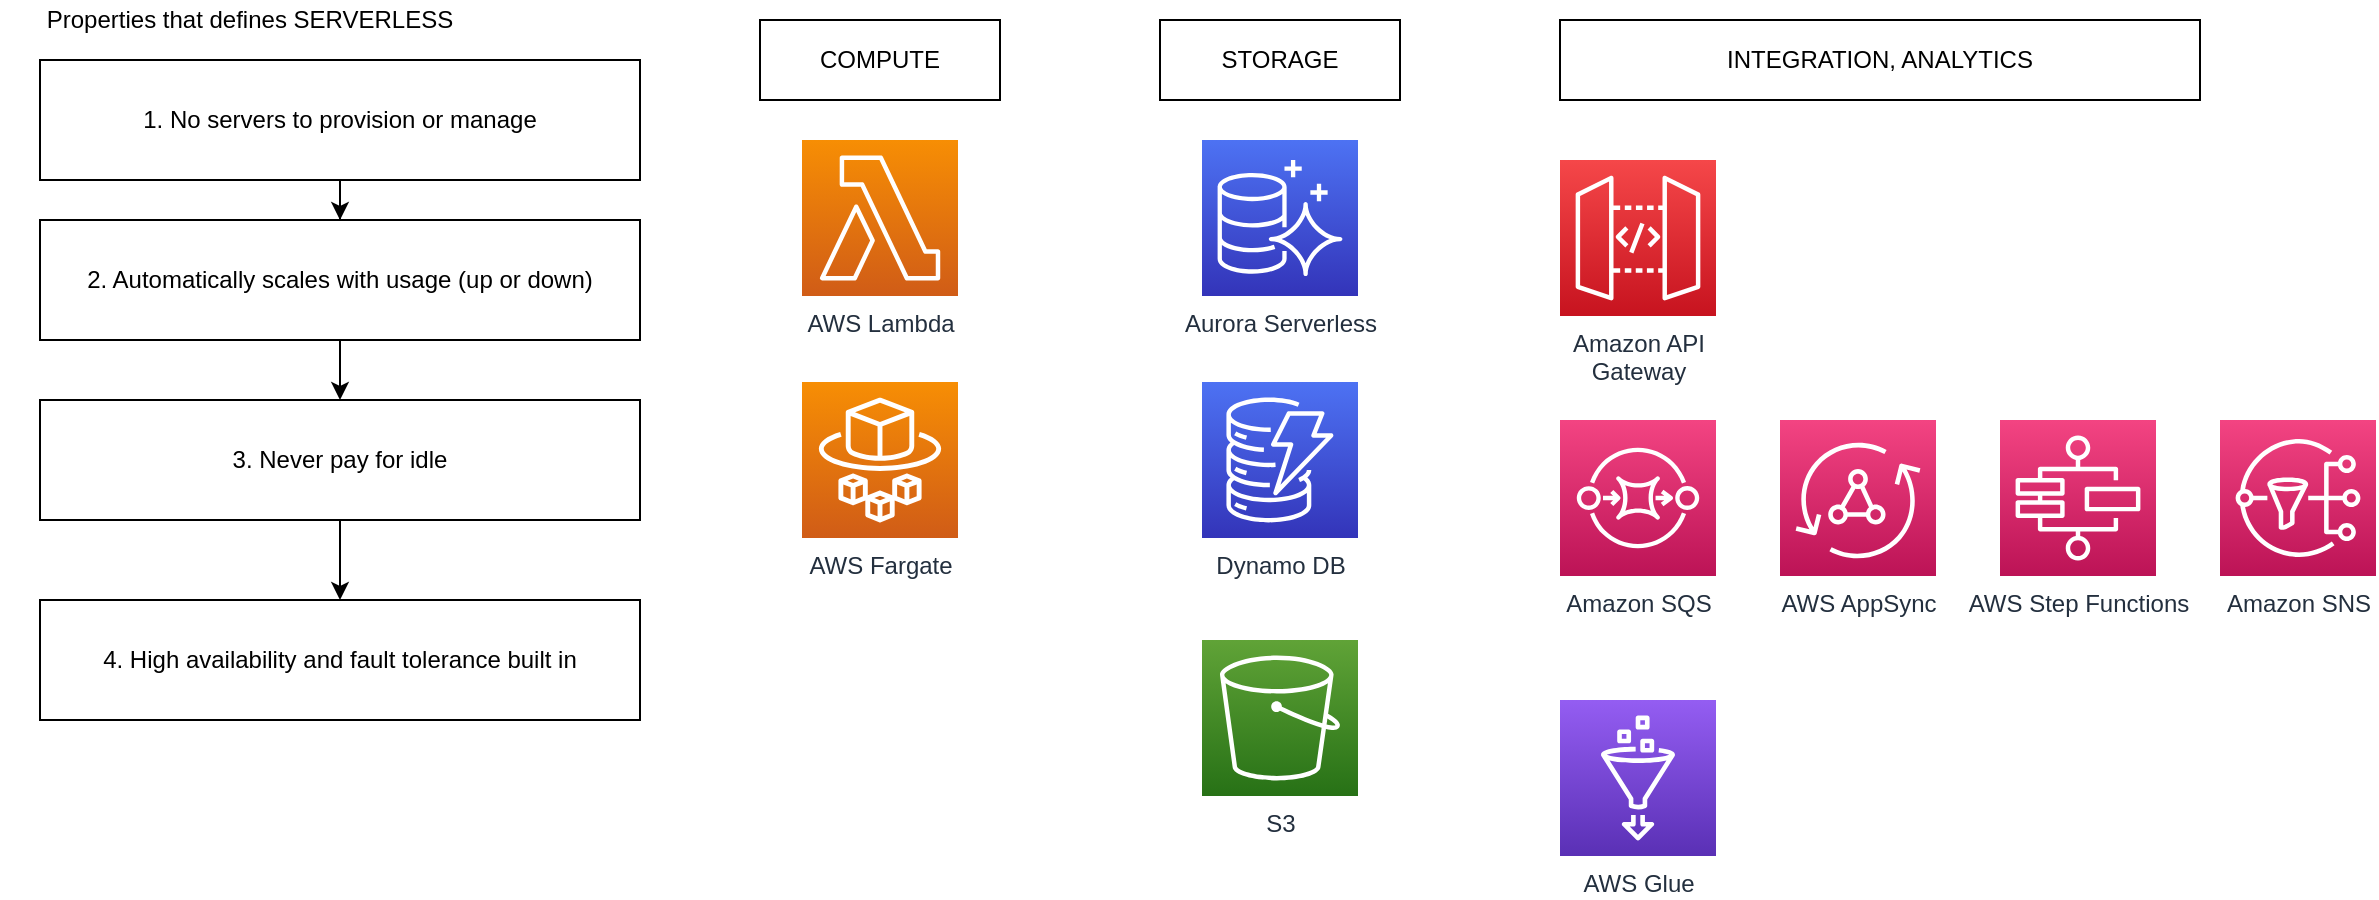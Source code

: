 <mxfile version="13.3.1" type="device" pages="2"><diagram id="LEGbA4_ktYYsgntJ8n6F" name="Page-1"><mxGraphModel dx="1092" dy="494" grid="1" gridSize="10" guides="1" tooltips="1" connect="1" arrows="1" fold="1" page="1" pageScale="1" pageWidth="1654" pageHeight="1169" math="0" shadow="0"><root><mxCell id="0"/><mxCell id="1" parent="0"/><mxCell id="sDUOi1M8wsJeZwLUlU95-1" value="Properties that defines SERVERLESS" style="text;html=1;strokeColor=none;fillColor=none;align=center;verticalAlign=middle;whiteSpace=wrap;rounded=0;" vertex="1" parent="1"><mxGeometry x="60" y="30" width="250" height="20" as="geometry"/></mxCell><mxCell id="sDUOi1M8wsJeZwLUlU95-4" value="" style="edgeStyle=orthogonalEdgeStyle;rounded=0;orthogonalLoop=1;jettySize=auto;html=1;" edge="1" parent="1" source="sDUOi1M8wsJeZwLUlU95-2" target="sDUOi1M8wsJeZwLUlU95-3"><mxGeometry relative="1" as="geometry"/></mxCell><mxCell id="sDUOi1M8wsJeZwLUlU95-2" value="1. No servers to provision or manage" style="rounded=0;whiteSpace=wrap;html=1;" vertex="1" parent="1"><mxGeometry x="80" y="60" width="300" height="60" as="geometry"/></mxCell><mxCell id="sDUOi1M8wsJeZwLUlU95-9" value="" style="edgeStyle=orthogonalEdgeStyle;rounded=0;orthogonalLoop=1;jettySize=auto;html=1;" edge="1" parent="1" source="sDUOi1M8wsJeZwLUlU95-3" target="sDUOi1M8wsJeZwLUlU95-8"><mxGeometry relative="1" as="geometry"/></mxCell><mxCell id="sDUOi1M8wsJeZwLUlU95-3" value="2. Automatically scales with usage (up or down)" style="rounded=0;whiteSpace=wrap;html=1;" vertex="1" parent="1"><mxGeometry x="80" y="140" width="300" height="60" as="geometry"/></mxCell><mxCell id="sDUOi1M8wsJeZwLUlU95-11" value="" style="edgeStyle=orthogonalEdgeStyle;rounded=0;orthogonalLoop=1;jettySize=auto;html=1;" edge="1" parent="1" source="sDUOi1M8wsJeZwLUlU95-8" target="sDUOi1M8wsJeZwLUlU95-10"><mxGeometry relative="1" as="geometry"/></mxCell><mxCell id="sDUOi1M8wsJeZwLUlU95-8" value="3. Never pay for idle" style="rounded=0;whiteSpace=wrap;html=1;" vertex="1" parent="1"><mxGeometry x="80" y="230" width="300" height="60" as="geometry"/></mxCell><mxCell id="sDUOi1M8wsJeZwLUlU95-10" value="4. High availability and fault tolerance built in" style="rounded=0;whiteSpace=wrap;html=1;" vertex="1" parent="1"><mxGeometry x="80" y="330" width="300" height="60" as="geometry"/></mxCell><mxCell id="sDUOi1M8wsJeZwLUlU95-12" value="COMPUTE" style="rounded=0;whiteSpace=wrap;html=1;" vertex="1" parent="1"><mxGeometry x="440" y="40" width="120" height="40" as="geometry"/></mxCell><mxCell id="sDUOi1M8wsJeZwLUlU95-13" value="STORAGE" style="rounded=0;whiteSpace=wrap;html=1;" vertex="1" parent="1"><mxGeometry x="640" y="40" width="120" height="40" as="geometry"/></mxCell><mxCell id="sDUOi1M8wsJeZwLUlU95-15" value="INTEGRATION, ANALYTICS" style="rounded=0;whiteSpace=wrap;html=1;" vertex="1" parent="1"><mxGeometry x="840" y="40" width="320" height="40" as="geometry"/></mxCell><mxCell id="sDUOi1M8wsJeZwLUlU95-17" value="AWS Lambda" style="outlineConnect=0;fontColor=#232F3E;gradientColor=#F78E04;gradientDirection=north;fillColor=#D05C17;strokeColor=#ffffff;dashed=0;verticalLabelPosition=bottom;verticalAlign=top;align=center;html=1;fontSize=12;fontStyle=0;aspect=fixed;shape=mxgraph.aws4.resourceIcon;resIcon=mxgraph.aws4.lambda;" vertex="1" parent="1"><mxGeometry x="461" y="100" width="78" height="78" as="geometry"/></mxCell><mxCell id="sDUOi1M8wsJeZwLUlU95-18" value="AWS Fargate" style="outlineConnect=0;fontColor=#232F3E;gradientColor=#F78E04;gradientDirection=north;fillColor=#D05C17;strokeColor=#ffffff;dashed=0;verticalLabelPosition=bottom;verticalAlign=top;align=center;html=1;fontSize=12;fontStyle=0;aspect=fixed;shape=mxgraph.aws4.resourceIcon;resIcon=mxgraph.aws4.fargate;" vertex="1" parent="1"><mxGeometry x="461" y="221" width="78" height="78" as="geometry"/></mxCell><mxCell id="sDUOi1M8wsJeZwLUlU95-19" value="Aurora Serverless" style="outlineConnect=0;fontColor=#232F3E;gradientColor=#4D72F3;gradientDirection=north;fillColor=#3334B9;strokeColor=#ffffff;dashed=0;verticalLabelPosition=bottom;verticalAlign=top;align=center;html=1;fontSize=12;fontStyle=0;aspect=fixed;shape=mxgraph.aws4.resourceIcon;resIcon=mxgraph.aws4.aurora;" vertex="1" parent="1"><mxGeometry x="661" y="100" width="78" height="78" as="geometry"/></mxCell><mxCell id="sDUOi1M8wsJeZwLUlU95-20" value="Dynamo DB" style="outlineConnect=0;fontColor=#232F3E;gradientColor=#4D72F3;gradientDirection=north;fillColor=#3334B9;strokeColor=#ffffff;dashed=0;verticalLabelPosition=bottom;verticalAlign=top;align=center;html=1;fontSize=12;fontStyle=0;aspect=fixed;shape=mxgraph.aws4.resourceIcon;resIcon=mxgraph.aws4.dynamodb;" vertex="1" parent="1"><mxGeometry x="661" y="221" width="78" height="78" as="geometry"/></mxCell><mxCell id="sDUOi1M8wsJeZwLUlU95-21" value="S3" style="outlineConnect=0;fontColor=#232F3E;gradientColor=#60A337;gradientDirection=north;fillColor=#277116;strokeColor=#ffffff;dashed=0;verticalLabelPosition=bottom;verticalAlign=top;align=center;html=1;fontSize=12;fontStyle=0;aspect=fixed;shape=mxgraph.aws4.resourceIcon;resIcon=mxgraph.aws4.s3;" vertex="1" parent="1"><mxGeometry x="661" y="350" width="78" height="78" as="geometry"/></mxCell><mxCell id="sDUOi1M8wsJeZwLUlU95-22" value="Amazon API&lt;br&gt;Gateway" style="outlineConnect=0;fontColor=#232F3E;gradientColor=#F54749;gradientDirection=north;fillColor=#C7131F;strokeColor=#ffffff;dashed=0;verticalLabelPosition=bottom;verticalAlign=top;align=center;html=1;fontSize=12;fontStyle=0;aspect=fixed;shape=mxgraph.aws4.resourceIcon;resIcon=mxgraph.aws4.api_gateway;" vertex="1" parent="1"><mxGeometry x="840" y="110" width="78" height="78" as="geometry"/></mxCell><mxCell id="sDUOi1M8wsJeZwLUlU95-24" value="Amazon SQS" style="outlineConnect=0;fontColor=#232F3E;gradientColor=#F34482;gradientDirection=north;fillColor=#BC1356;strokeColor=#ffffff;dashed=0;verticalLabelPosition=bottom;verticalAlign=top;align=center;html=1;fontSize=12;fontStyle=0;aspect=fixed;shape=mxgraph.aws4.resourceIcon;resIcon=mxgraph.aws4.sqs;" vertex="1" parent="1"><mxGeometry x="840" y="240" width="78" height="78" as="geometry"/></mxCell><mxCell id="sDUOi1M8wsJeZwLUlU95-25" value="AWS AppSync" style="outlineConnect=0;fontColor=#232F3E;gradientColor=#F34482;gradientDirection=north;fillColor=#BC1356;strokeColor=#ffffff;dashed=0;verticalLabelPosition=bottom;verticalAlign=top;align=center;html=1;fontSize=12;fontStyle=0;aspect=fixed;shape=mxgraph.aws4.resourceIcon;resIcon=mxgraph.aws4.appsync;" vertex="1" parent="1"><mxGeometry x="950" y="240" width="78" height="78" as="geometry"/></mxCell><mxCell id="sDUOi1M8wsJeZwLUlU95-26" value="AWS Step Functions" style="outlineConnect=0;fontColor=#232F3E;gradientColor=#F34482;gradientDirection=north;fillColor=#BC1356;strokeColor=#ffffff;dashed=0;verticalLabelPosition=bottom;verticalAlign=top;align=center;html=1;fontSize=12;fontStyle=0;aspect=fixed;shape=mxgraph.aws4.resourceIcon;resIcon=mxgraph.aws4.step_functions;" vertex="1" parent="1"><mxGeometry x="1060" y="240" width="78" height="78" as="geometry"/></mxCell><mxCell id="sDUOi1M8wsJeZwLUlU95-27" value="Amazon SNS" style="outlineConnect=0;fontColor=#232F3E;gradientColor=#F34482;gradientDirection=north;fillColor=#BC1356;strokeColor=#ffffff;dashed=0;verticalLabelPosition=bottom;verticalAlign=top;align=center;html=1;fontSize=12;fontStyle=0;aspect=fixed;shape=mxgraph.aws4.resourceIcon;resIcon=mxgraph.aws4.sns;" vertex="1" parent="1"><mxGeometry x="1170" y="240" width="78" height="78" as="geometry"/></mxCell><mxCell id="sDUOi1M8wsJeZwLUlU95-28" value="AWS Glue" style="outlineConnect=0;fontColor=#232F3E;gradientColor=#945DF2;gradientDirection=north;fillColor=#5A30B5;strokeColor=#ffffff;dashed=0;verticalLabelPosition=bottom;verticalAlign=top;align=center;html=1;fontSize=12;fontStyle=0;aspect=fixed;shape=mxgraph.aws4.resourceIcon;resIcon=mxgraph.aws4.glue;" vertex="1" parent="1"><mxGeometry x="840" y="380" width="78" height="78" as="geometry"/></mxCell></root></mxGraphModel></diagram><diagram id="gCg-qhv-g7Q_F6xhjA32" name="Lambda"><mxGraphModel dx="852" dy="494" grid="1" gridSize="10" guides="1" tooltips="1" connect="1" arrows="1" fold="1" page="1" pageScale="1" pageWidth="1654" pageHeight="1169" math="0" shadow="0"><root><mxCell id="coRfgm9ue8_FqI-KvcSC-0"/><mxCell id="coRfgm9ue8_FqI-KvcSC-1" parent="coRfgm9ue8_FqI-KvcSC-0"/><mxCell id="coRfgm9ue8_FqI-KvcSC-2" value="" style="outlineConnect=0;fontColor=#232F3E;gradientColor=#F78E04;gradientDirection=north;fillColor=#D05C17;strokeColor=#ffffff;dashed=0;verticalLabelPosition=bottom;verticalAlign=top;align=center;html=1;fontSize=12;fontStyle=0;aspect=fixed;shape=mxgraph.aws4.resourceIcon;resIcon=mxgraph.aws4.lambda;" vertex="1" parent="coRfgm9ue8_FqI-KvcSC-1"><mxGeometry x="60" y="150" width="78" height="78" as="geometry"/></mxCell><mxCell id="coRfgm9ue8_FqI-KvcSC-3" value="Memory from 128MB to 10 GB (previous 3GB)" style="rounded=0;whiteSpace=wrap;html=1;" vertex="1" parent="coRfgm9ue8_FqI-KvcSC-1"><mxGeometry x="300" y="40" width="210" height="30" as="geometry"/></mxCell><mxCell id="coRfgm9ue8_FqI-KvcSC-4" value="CPU &amp;amp; Network allocated proportionally" style="rounded=0;whiteSpace=wrap;html=1;" vertex="1" parent="coRfgm9ue8_FqI-KvcSC-1"><mxGeometry x="300" y="80" width="210" height="30" as="geometry"/></mxCell><mxCell id="coRfgm9ue8_FqI-KvcSC-5" value="Max 15 Mins Runtime" style="rounded=0;whiteSpace=wrap;html=1;" vertex="1" parent="coRfgm9ue8_FqI-KvcSC-1"><mxGeometry x="300" y="120" width="210" height="30" as="geometry"/></mxCell><mxCell id="coRfgm9ue8_FqI-KvcSC-6" value="Can be invoked synchronous (API)" style="rounded=0;whiteSpace=wrap;html=1;" vertex="1" parent="coRfgm9ue8_FqI-KvcSC-1"><mxGeometry x="300" y="190" width="210" height="40" as="geometry"/></mxCell><mxCell id="coRfgm9ue8_FqI-KvcSC-7" value="Configuration" style="shape=curlyBracket;whiteSpace=wrap;html=1;rounded=1;labelPosition=left;verticalLabelPosition=middle;align=right;verticalAlign=middle;" vertex="1" parent="coRfgm9ue8_FqI-KvcSC-1"><mxGeometry x="230" y="40" width="20" height="120" as="geometry"/></mxCell><mxCell id="coRfgm9ue8_FqI-KvcSC-8" value="Can be invoked asynchronous (S3, SQS)" style="rounded=0;whiteSpace=wrap;html=1;" vertex="1" parent="coRfgm9ue8_FqI-KvcSC-1"><mxGeometry x="300" y="240" width="210" height="40" as="geometry"/></mxCell><mxCell id="coRfgm9ue8_FqI-KvcSC-9" value="A lot of use cases" style="rounded=0;whiteSpace=wrap;html=1;" vertex="1" parent="coRfgm9ue8_FqI-KvcSC-1"><mxGeometry x="300" y="290" width="210" height="40" as="geometry"/></mxCell><mxCell id="coRfgm9ue8_FqI-KvcSC-10" value="Inherent integration with other AWS Services" style="rounded=0;whiteSpace=wrap;html=1;" vertex="1" parent="coRfgm9ue8_FqI-KvcSC-1"><mxGeometry x="300" y="340" width="210" height="40" as="geometry"/></mxCell><mxCell id="coRfgm9ue8_FqI-KvcSC-11" value="Architect flexibility" style="shape=curlyBracket;whiteSpace=wrap;html=1;rounded=1;labelPosition=left;verticalLabelPosition=middle;align=right;verticalAlign=middle;" vertex="1" parent="coRfgm9ue8_FqI-KvcSC-1"><mxGeometry x="230" y="200" width="20" height="190" as="geometry"/></mxCell><mxCell id="coRfgm9ue8_FqI-KvcSC-14" style="edgeStyle=orthogonalEdgeStyle;rounded=0;orthogonalLoop=1;jettySize=auto;html=1;" edge="1" parent="coRfgm9ue8_FqI-KvcSC-1" source="coRfgm9ue8_FqI-KvcSC-12" target="coRfgm9ue8_FqI-KvcSC-13"><mxGeometry relative="1" as="geometry"/></mxCell><mxCell id="coRfgm9ue8_FqI-KvcSC-12" value="Event" style="shape=mxgraph.bpmn.shape;html=1;verticalLabelPosition=bottom;labelBackgroundColor=#ffffff;verticalAlign=top;align=center;perimeter=ellipsePerimeter;outlineConnect=0;outline=standard;symbol=general;" vertex="1" parent="coRfgm9ue8_FqI-KvcSC-1"><mxGeometry x="690" y="60" width="50" height="50" as="geometry"/></mxCell><mxCell id="coRfgm9ue8_FqI-KvcSC-16" style="edgeStyle=orthogonalEdgeStyle;rounded=0;orthogonalLoop=1;jettySize=auto;html=1;entryX=0;entryY=0.5;entryDx=0;entryDy=0;" edge="1" parent="coRfgm9ue8_FqI-KvcSC-1" source="coRfgm9ue8_FqI-KvcSC-13" target="coRfgm9ue8_FqI-KvcSC-15"><mxGeometry relative="1" as="geometry"/></mxCell><mxCell id="coRfgm9ue8_FqI-KvcSC-13" value="" style="outlineConnect=0;fontColor=#232F3E;gradientColor=#F78E04;gradientDirection=north;fillColor=#D05C17;strokeColor=#ffffff;dashed=0;verticalLabelPosition=bottom;verticalAlign=top;align=center;html=1;fontSize=12;fontStyle=0;aspect=fixed;shape=mxgraph.aws4.resourceIcon;resIcon=mxgraph.aws4.lambda;" vertex="1" parent="coRfgm9ue8_FqI-KvcSC-1"><mxGeometry x="890" y="46" width="78" height="78" as="geometry"/></mxCell><mxCell id="coRfgm9ue8_FqI-KvcSC-15" value="¿What can Lambda call?&lt;br&gt;(Anything)" style="shape=ext;rounded=1;html=1;whiteSpace=wrap;" vertex="1" parent="coRfgm9ue8_FqI-KvcSC-1"><mxGeometry x="1110" y="45" width="120" height="80" as="geometry"/></mxCell><mxCell id="coRfgm9ue8_FqI-KvcSC-17" value="S3 Bucket (Object Put)" style="rounded=0;whiteSpace=wrap;html=1;" vertex="1" parent="coRfgm9ue8_FqI-KvcSC-1"><mxGeometry x="637.5" y="174" width="155" height="30" as="geometry"/></mxCell><mxCell id="coRfgm9ue8_FqI-KvcSC-18" value="Message in SQS" style="rounded=0;whiteSpace=wrap;html=1;" vertex="1" parent="coRfgm9ue8_FqI-KvcSC-1"><mxGeometry x="637.5" y="210" width="155" height="30" as="geometry"/></mxCell><mxCell id="coRfgm9ue8_FqI-KvcSC-19" value="API invocation" style="rounded=0;whiteSpace=wrap;html=1;" vertex="1" parent="coRfgm9ue8_FqI-KvcSC-1"><mxGeometry x="637.5" y="245" width="155" height="30" as="geometry"/></mxCell><mxCell id="coRfgm9ue8_FqI-KvcSC-20" value="Kinesis Streams" style="rounded=0;whiteSpace=wrap;html=1;" vertex="1" parent="coRfgm9ue8_FqI-KvcSC-1"><mxGeometry x="637.5" y="280" width="155" height="30" as="geometry"/></mxCell><mxCell id="coRfgm9ue8_FqI-KvcSC-21" value="Other codes" style="rounded=0;whiteSpace=wrap;html=1;" vertex="1" parent="coRfgm9ue8_FqI-KvcSC-1"><mxGeometry x="637.5" y="314" width="155" height="30" as="geometry"/></mxCell><mxCell id="coRfgm9ue8_FqI-KvcSC-22" value="Node.js&lt;br&gt;Python&lt;br&gt;Java&lt;br&gt;C#&lt;br&gt;Powershell&lt;br&gt;Go&lt;br&gt;Ruby&lt;br&gt;BYOR (Bring your Own Runtime)" style="rounded=0;whiteSpace=wrap;html=1;" vertex="1" parent="coRfgm9ue8_FqI-KvcSC-1"><mxGeometry x="829.75" y="174" width="198.5" height="166" as="geometry"/></mxCell><mxCell id="coRfgm9ue8_FqI-KvcSC-23" value="Aurora" style="outlineConnect=0;fontColor=#232F3E;gradientColor=#4D72F3;gradientDirection=north;fillColor=#3334B9;strokeColor=#ffffff;dashed=0;verticalLabelPosition=bottom;verticalAlign=top;align=center;html=1;fontSize=12;fontStyle=0;aspect=fixed;shape=mxgraph.aws4.resourceIcon;resIcon=mxgraph.aws4.aurora;" vertex="1" parent="coRfgm9ue8_FqI-KvcSC-1"><mxGeometry x="1140" y="162" width="78" height="78" as="geometry"/></mxCell><mxCell id="coRfgm9ue8_FqI-KvcSC-24" value="AWS Services" style="outlineConnect=0;fontColor=#232F3E;gradientColor=none;fillColor=#232F3E;strokeColor=none;dashed=0;verticalLabelPosition=bottom;verticalAlign=top;align=center;html=1;fontSize=12;fontStyle=0;aspect=fixed;pointerEvents=1;shape=mxgraph.aws4.internet_alt1;" vertex="1" parent="coRfgm9ue8_FqI-KvcSC-1"><mxGeometry x="1150" y="296" width="78" height="48" as="geometry"/></mxCell></root></mxGraphModel></diagram></mxfile>